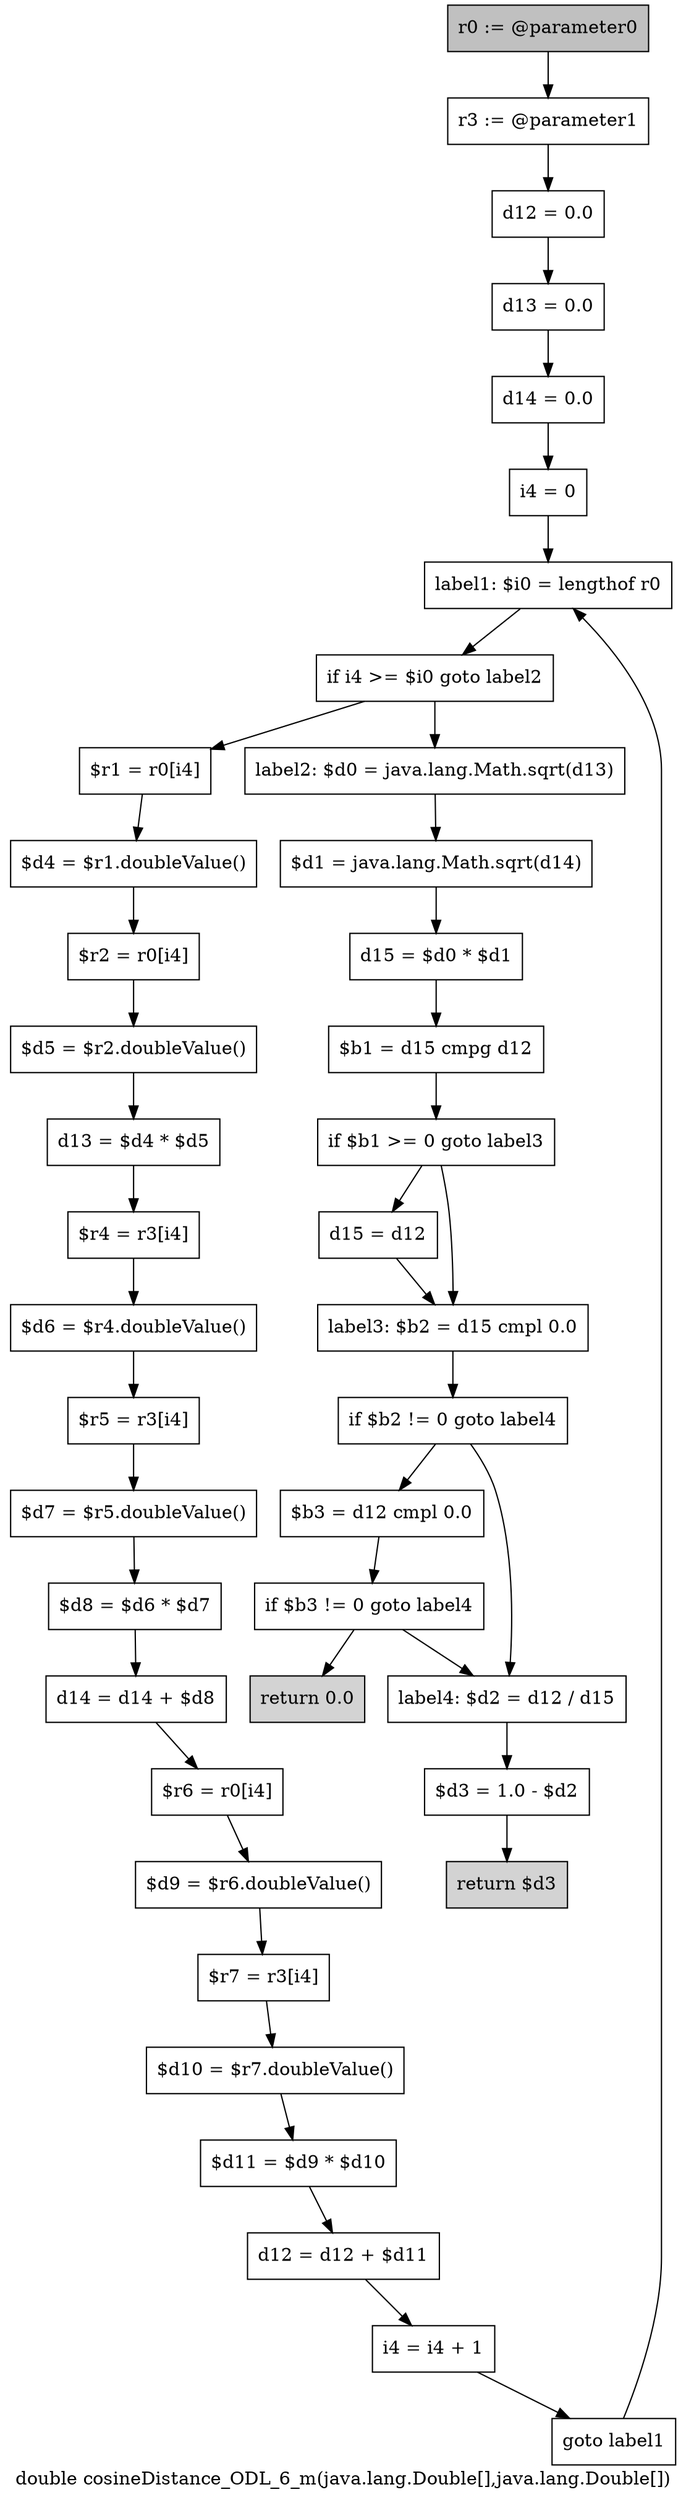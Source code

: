 digraph "double cosineDistance_ODL_6_m(java.lang.Double[],java.lang.Double[])" {
    label="double cosineDistance_ODL_6_m(java.lang.Double[],java.lang.Double[])";
    node [shape=box];
    "0" [style=filled,fillcolor=gray,label="r0 := @parameter0",];
    "1" [label="r3 := @parameter1",];
    "0"->"1";
    "2" [label="d12 = 0.0",];
    "1"->"2";
    "3" [label="d13 = 0.0",];
    "2"->"3";
    "4" [label="d14 = 0.0",];
    "3"->"4";
    "5" [label="i4 = 0",];
    "4"->"5";
    "6" [label="label1: $i0 = lengthof r0",];
    "5"->"6";
    "7" [label="if i4 >= $i0 goto label2",];
    "6"->"7";
    "8" [label="$r1 = r0[i4]",];
    "7"->"8";
    "27" [label="label2: $d0 = java.lang.Math.sqrt(d13)",];
    "7"->"27";
    "9" [label="$d4 = $r1.doubleValue()",];
    "8"->"9";
    "10" [label="$r2 = r0[i4]",];
    "9"->"10";
    "11" [label="$d5 = $r2.doubleValue()",];
    "10"->"11";
    "12" [label="d13 = $d4 * $d5",];
    "11"->"12";
    "13" [label="$r4 = r3[i4]",];
    "12"->"13";
    "14" [label="$d6 = $r4.doubleValue()",];
    "13"->"14";
    "15" [label="$r5 = r3[i4]",];
    "14"->"15";
    "16" [label="$d7 = $r5.doubleValue()",];
    "15"->"16";
    "17" [label="$d8 = $d6 * $d7",];
    "16"->"17";
    "18" [label="d14 = d14 + $d8",];
    "17"->"18";
    "19" [label="$r6 = r0[i4]",];
    "18"->"19";
    "20" [label="$d9 = $r6.doubleValue()",];
    "19"->"20";
    "21" [label="$r7 = r3[i4]",];
    "20"->"21";
    "22" [label="$d10 = $r7.doubleValue()",];
    "21"->"22";
    "23" [label="$d11 = $d9 * $d10",];
    "22"->"23";
    "24" [label="d12 = d12 + $d11",];
    "23"->"24";
    "25" [label="i4 = i4 + 1",];
    "24"->"25";
    "26" [label="goto label1",];
    "25"->"26";
    "26"->"6";
    "28" [label="$d1 = java.lang.Math.sqrt(d14)",];
    "27"->"28";
    "29" [label="d15 = $d0 * $d1",];
    "28"->"29";
    "30" [label="$b1 = d15 cmpg d12",];
    "29"->"30";
    "31" [label="if $b1 >= 0 goto label3",];
    "30"->"31";
    "32" [label="d15 = d12",];
    "31"->"32";
    "33" [label="label3: $b2 = d15 cmpl 0.0",];
    "31"->"33";
    "32"->"33";
    "34" [label="if $b2 != 0 goto label4",];
    "33"->"34";
    "35" [label="$b3 = d12 cmpl 0.0",];
    "34"->"35";
    "38" [label="label4: $d2 = d12 / d15",];
    "34"->"38";
    "36" [label="if $b3 != 0 goto label4",];
    "35"->"36";
    "37" [style=filled,fillcolor=lightgray,label="return 0.0",];
    "36"->"37";
    "36"->"38";
    "39" [label="$d3 = 1.0 - $d2",];
    "38"->"39";
    "40" [style=filled,fillcolor=lightgray,label="return $d3",];
    "39"->"40";
}
